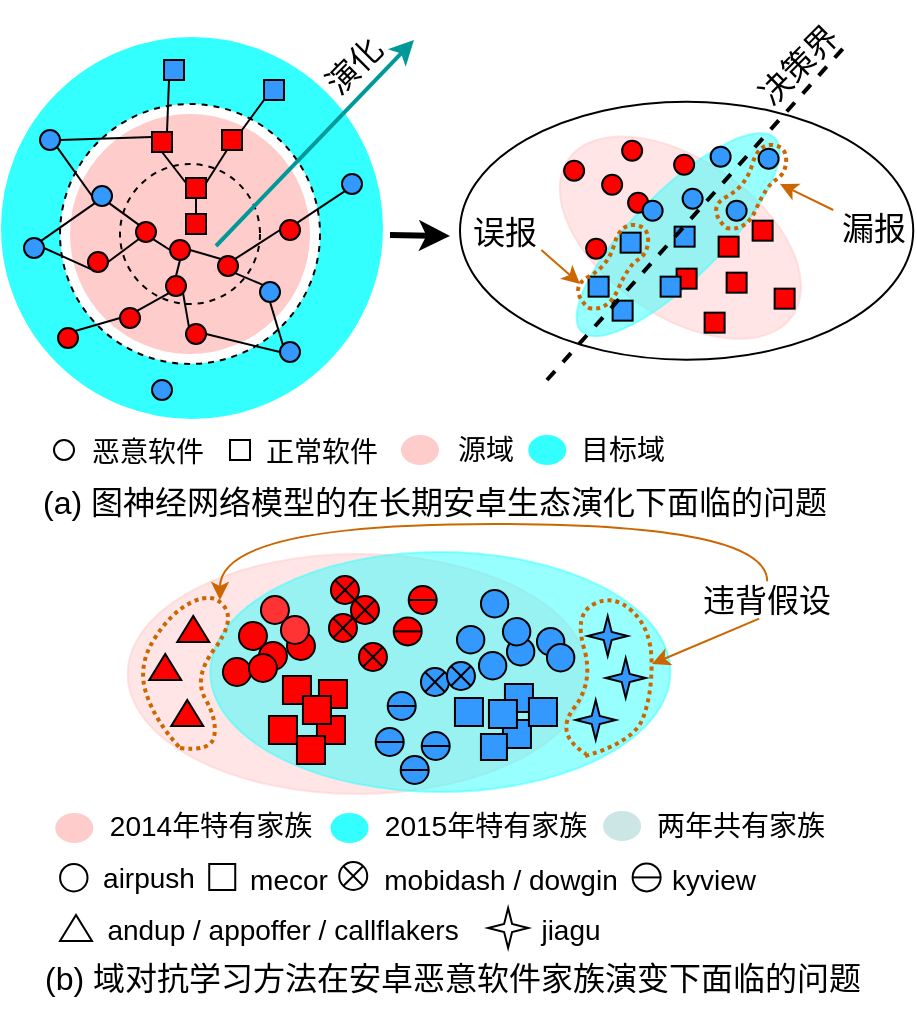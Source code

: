 <mxfile version="20.8.23" type="github">
  <diagram id="5weNNMtE1twXbDQk9ajK" name="第 1 页">
    <mxGraphModel dx="1221" dy="1900" grid="1" gridSize="10" guides="1" tooltips="1" connect="1" arrows="1" fold="1" page="1" pageScale="1" pageWidth="827" pageHeight="1169" math="0" shadow="0">
      <root>
        <mxCell id="0" />
        <mxCell id="1" parent="0" />
        <mxCell id="TlCpDfd3O944xQVaY3ek-114" value="" style="ellipse;whiteSpace=wrap;html=1;fillColor=#FFCCCC;strokeColor=#FFCCCC;opacity=50;rotation=0;" parent="1" vertex="1">
          <mxGeometry x="283.85" y="-735" width="230" height="120" as="geometry" />
        </mxCell>
        <mxCell id="TlCpDfd3O944xQVaY3ek-115" value="" style="ellipse;whiteSpace=wrap;html=1;rotation=0;fillColor=#33FFFF;strokeColor=#33FFFF;opacity=50;" parent="1" vertex="1">
          <mxGeometry x="325.16" y="-736" width="230" height="120" as="geometry" />
        </mxCell>
        <mxCell id="cNWj4SZuOT-a9tVszZHk-59" value="" style="ellipse;whiteSpace=wrap;html=1;fontColor=#000000;fillColor=none;" parent="1" vertex="1">
          <mxGeometry x="450" y="-961.17" width="226.62" height="129" as="geometry" />
        </mxCell>
        <mxCell id="TlCpDfd3O944xQVaY3ek-103" value="" style="ellipse;whiteSpace=wrap;html=1;strokeColor=#FFCCCC;fillColor=#FFCCCC;rotation=-145;gradientColor=none;textOpacity=50;opacity=50;" parent="1" vertex="1">
          <mxGeometry x="491.81" y="-932.17" width="136.75" height="78" as="geometry" />
        </mxCell>
        <mxCell id="TlCpDfd3O944xQVaY3ek-100" value="" style="ellipse;whiteSpace=wrap;html=1;strokeColor=#33FFFF;fillColor=#33FFFF;rotation=-45;gradientColor=none;textOpacity=50;opacity=50;" parent="1" vertex="1">
          <mxGeometry x="490.68" y="-916.56" width="136.75" height="43.79" as="geometry" />
        </mxCell>
        <mxCell id="TlCpDfd3O944xQVaY3ek-75" value="" style="ellipse;whiteSpace=wrap;html=1;aspect=fixed;strokeColor=#33FFFF;fillColor=#33FFFF;" parent="1" vertex="1">
          <mxGeometry x="221" y="-993" width="190" height="190" as="geometry" />
        </mxCell>
        <mxCell id="TlCpDfd3O944xQVaY3ek-32" value="" style="ellipse;whiteSpace=wrap;html=1;aspect=fixed;strokeColor=#000000;fillColor=#FFFFFF;dashed=1;" parent="1" vertex="1">
          <mxGeometry x="250" y="-960" width="130" height="130" as="geometry" />
        </mxCell>
        <mxCell id="TlCpDfd3O944xQVaY3ek-70" value="" style="ellipse;whiteSpace=wrap;html=1;aspect=fixed;strokeColor=none;fillColor=#FFCCCC;dashed=1;" parent="1" vertex="1">
          <mxGeometry x="255" y="-955" width="120" height="120" as="geometry" />
        </mxCell>
        <mxCell id="TlCpDfd3O944xQVaY3ek-13" value="" style="ellipse;whiteSpace=wrap;html=1;aspect=fixed;strokeColor=#000000;fillColor=none;dashed=1;" parent="1" vertex="1">
          <mxGeometry x="280" y="-930" width="70" height="70" as="geometry" />
        </mxCell>
        <mxCell id="TlCpDfd3O944xQVaY3ek-1" value="" style="ellipse;whiteSpace=wrap;html=1;aspect=fixed;strokeColor=#000000;fillColor=#FF0000;" parent="1" vertex="1">
          <mxGeometry x="305" y="-892" width="10" height="10" as="geometry" />
        </mxCell>
        <mxCell id="TlCpDfd3O944xQVaY3ek-5" value="" style="endArrow=classic;html=1;rounded=0;strokeWidth=3;" parent="1" edge="1">
          <mxGeometry width="50" height="50" relative="1" as="geometry">
            <mxPoint x="415" y="-894.5" as="sourcePoint" />
            <mxPoint x="445" y="-894" as="targetPoint" />
          </mxGeometry>
        </mxCell>
        <mxCell id="TlCpDfd3O944xQVaY3ek-8" style="rounded=0;orthogonalLoop=1;jettySize=auto;html=1;exitX=0;exitY=0;exitDx=0;exitDy=0;entryX=1;entryY=0.5;entryDx=0;entryDy=0;endArrow=none;endFill=0;" parent="1" source="TlCpDfd3O944xQVaY3ek-7" target="TlCpDfd3O944xQVaY3ek-1" edge="1">
          <mxGeometry relative="1" as="geometry" />
        </mxCell>
        <mxCell id="TlCpDfd3O944xQVaY3ek-7" value="" style="ellipse;whiteSpace=wrap;html=1;aspect=fixed;strokeColor=#000000;fillColor=#FF0000;" parent="1" vertex="1">
          <mxGeometry x="329" y="-884" width="10" height="10" as="geometry" />
        </mxCell>
        <mxCell id="TlCpDfd3O944xQVaY3ek-10" style="edgeStyle=none;rounded=0;orthogonalLoop=1;jettySize=auto;html=1;exitX=0.5;exitY=0;exitDx=0;exitDy=0;entryX=0.5;entryY=1;entryDx=0;entryDy=0;endArrow=none;endFill=0;" parent="1" source="TlCpDfd3O944xQVaY3ek-9" target="TlCpDfd3O944xQVaY3ek-1" edge="1">
          <mxGeometry relative="1" as="geometry" />
        </mxCell>
        <mxCell id="TlCpDfd3O944xQVaY3ek-9" value="" style="ellipse;whiteSpace=wrap;html=1;aspect=fixed;strokeColor=#000000;fillColor=#FF0000;" parent="1" vertex="1">
          <mxGeometry x="303" y="-874" width="10" height="10" as="geometry" />
        </mxCell>
        <mxCell id="TlCpDfd3O944xQVaY3ek-72" style="edgeStyle=none;rounded=0;orthogonalLoop=1;jettySize=auto;html=1;exitX=1;exitY=1;exitDx=0;exitDy=0;entryX=0;entryY=0.5;entryDx=0;entryDy=0;strokeColor=#000000;strokeWidth=1;endArrow=none;endFill=0;" parent="1" source="TlCpDfd3O944xQVaY3ek-11" target="TlCpDfd3O944xQVaY3ek-1" edge="1">
          <mxGeometry relative="1" as="geometry" />
        </mxCell>
        <mxCell id="TlCpDfd3O944xQVaY3ek-11" value="" style="ellipse;whiteSpace=wrap;html=1;aspect=fixed;strokeColor=#000000;fillColor=#FF0000;" parent="1" vertex="1">
          <mxGeometry x="288" y="-901" width="10" height="10" as="geometry" />
        </mxCell>
        <mxCell id="wZVImiVV_0Jff8SX6As6-61" style="edgeStyle=none;rounded=0;orthogonalLoop=1;jettySize=auto;html=1;exitX=1;exitY=0.5;exitDx=0;exitDy=0;entryX=0;entryY=1;entryDx=0;entryDy=0;strokeColor=#000000;strokeWidth=1;startArrow=none;startFill=0;endArrow=none;endFill=0;" edge="1" parent="1" source="TlCpDfd3O944xQVaY3ek-17" target="TlCpDfd3O944xQVaY3ek-11">
          <mxGeometry relative="1" as="geometry" />
        </mxCell>
        <mxCell id="TlCpDfd3O944xQVaY3ek-17" value="" style="ellipse;whiteSpace=wrap;html=1;aspect=fixed;strokeColor=#000000;fillColor=#FF0000;" parent="1" vertex="1">
          <mxGeometry x="264" y="-886" width="10" height="10" as="geometry" />
        </mxCell>
        <mxCell id="TlCpDfd3O944xQVaY3ek-27" style="edgeStyle=none;rounded=0;orthogonalLoop=1;jettySize=auto;html=1;exitX=0;exitY=0;exitDx=0;exitDy=0;entryX=1;entryY=1;entryDx=0;entryDy=0;endArrow=none;endFill=0;" parent="1" source="TlCpDfd3O944xQVaY3ek-21" target="TlCpDfd3O944xQVaY3ek-9" edge="1">
          <mxGeometry relative="1" as="geometry" />
        </mxCell>
        <mxCell id="TlCpDfd3O944xQVaY3ek-21" value="" style="ellipse;whiteSpace=wrap;html=1;aspect=fixed;strokeColor=#000000;fillColor=#FF0000;" parent="1" vertex="1">
          <mxGeometry x="313" y="-850" width="10" height="10" as="geometry" />
        </mxCell>
        <mxCell id="TlCpDfd3O944xQVaY3ek-25" style="edgeStyle=none;rounded=0;orthogonalLoop=1;jettySize=auto;html=1;exitX=1;exitY=0;exitDx=0;exitDy=0;entryX=0;entryY=1;entryDx=0;entryDy=0;endArrow=none;endFill=0;" parent="1" source="TlCpDfd3O944xQVaY3ek-22" target="TlCpDfd3O944xQVaY3ek-9" edge="1">
          <mxGeometry relative="1" as="geometry" />
        </mxCell>
        <mxCell id="TlCpDfd3O944xQVaY3ek-22" value="" style="ellipse;whiteSpace=wrap;html=1;aspect=fixed;strokeColor=#000000;fillColor=#FF0000;" parent="1" vertex="1">
          <mxGeometry x="280" y="-858" width="10" height="10" as="geometry" />
        </mxCell>
        <mxCell id="TlCpDfd3O944xQVaY3ek-28" style="edgeStyle=none;rounded=0;orthogonalLoop=1;jettySize=auto;html=1;exitX=0;exitY=0;exitDx=0;exitDy=0;entryX=1;entryY=1;entryDx=0;entryDy=0;endArrow=none;endFill=0;" parent="1" source="TlCpDfd3O944xQVaY3ek-23" target="TlCpDfd3O944xQVaY3ek-7" edge="1">
          <mxGeometry relative="1" as="geometry" />
        </mxCell>
        <mxCell id="TlCpDfd3O944xQVaY3ek-23" value="" style="ellipse;whiteSpace=wrap;html=1;aspect=fixed;strokeColor=#000000;fillColor=#3399FF;" parent="1" vertex="1">
          <mxGeometry x="350" y="-871" width="10" height="10" as="geometry" />
        </mxCell>
        <mxCell id="TlCpDfd3O944xQVaY3ek-29" style="edgeStyle=none;rounded=0;orthogonalLoop=1;jettySize=auto;html=1;exitX=0;exitY=0.5;exitDx=0;exitDy=0;entryX=1;entryY=0;entryDx=0;entryDy=0;endArrow=none;endFill=0;" parent="1" source="TlCpDfd3O944xQVaY3ek-24" target="TlCpDfd3O944xQVaY3ek-7" edge="1">
          <mxGeometry relative="1" as="geometry" />
        </mxCell>
        <mxCell id="TlCpDfd3O944xQVaY3ek-68" style="edgeStyle=none;rounded=0;orthogonalLoop=1;jettySize=auto;html=1;exitX=1;exitY=0;exitDx=0;exitDy=0;entryX=0;entryY=1;entryDx=0;entryDy=0;strokeColor=#000000;strokeWidth=1;endArrow=none;endFill=0;" parent="1" source="TlCpDfd3O944xQVaY3ek-24" target="TlCpDfd3O944xQVaY3ek-67" edge="1">
          <mxGeometry relative="1" as="geometry" />
        </mxCell>
        <mxCell id="TlCpDfd3O944xQVaY3ek-24" value="" style="ellipse;whiteSpace=wrap;html=1;aspect=fixed;strokeColor=#000000;fillColor=#FF0000;" parent="1" vertex="1">
          <mxGeometry x="360" y="-902" width="10" height="10" as="geometry" />
        </mxCell>
        <mxCell id="wZVImiVV_0Jff8SX6As6-64" style="edgeStyle=none;rounded=0;orthogonalLoop=1;jettySize=auto;html=1;exitX=1;exitY=1;exitDx=0;exitDy=0;entryX=0;entryY=0;entryDx=0;entryDy=0;strokeColor=#000000;strokeWidth=1;startArrow=none;startFill=0;endArrow=none;endFill=0;" edge="1" parent="1" source="TlCpDfd3O944xQVaY3ek-33" target="TlCpDfd3O944xQVaY3ek-11">
          <mxGeometry relative="1" as="geometry" />
        </mxCell>
        <mxCell id="TlCpDfd3O944xQVaY3ek-33" value="" style="ellipse;whiteSpace=wrap;html=1;aspect=fixed;strokeColor=#000000;fillColor=#3399FF;" parent="1" vertex="1">
          <mxGeometry x="266" y="-919" width="10" height="10" as="geometry" />
        </mxCell>
        <mxCell id="TlCpDfd3O944xQVaY3ek-60" style="edgeStyle=none;rounded=0;orthogonalLoop=1;jettySize=auto;html=1;exitX=1;exitY=0.5;exitDx=0;exitDy=0;entryX=0;entryY=0.25;entryDx=0;entryDy=0;strokeColor=#000000;strokeWidth=1;endArrow=none;endFill=0;" parent="1" source="TlCpDfd3O944xQVaY3ek-34" target="TlCpDfd3O944xQVaY3ek-45" edge="1">
          <mxGeometry relative="1" as="geometry" />
        </mxCell>
        <mxCell id="TlCpDfd3O944xQVaY3ek-61" style="edgeStyle=none;rounded=0;orthogonalLoop=1;jettySize=auto;html=1;exitX=1;exitY=1;exitDx=0;exitDy=0;entryX=0;entryY=0.5;entryDx=0;entryDy=0;strokeColor=#000000;strokeWidth=1;endArrow=none;endFill=0;" parent="1" source="TlCpDfd3O944xQVaY3ek-34" target="TlCpDfd3O944xQVaY3ek-33" edge="1">
          <mxGeometry relative="1" as="geometry" />
        </mxCell>
        <mxCell id="TlCpDfd3O944xQVaY3ek-34" value="" style="ellipse;whiteSpace=wrap;html=1;aspect=fixed;strokeColor=#000000;fillColor=#3399FF;" parent="1" vertex="1">
          <mxGeometry x="240" y="-947" width="10" height="10" as="geometry" />
        </mxCell>
        <mxCell id="TlCpDfd3O944xQVaY3ek-38" value="" style="whiteSpace=wrap;html=1;aspect=fixed;strokeColor=#000000;fillColor=#FF0000;" parent="1" vertex="1">
          <mxGeometry x="313" y="-923" width="10" height="10" as="geometry" />
        </mxCell>
        <mxCell id="TlCpDfd3O944xQVaY3ek-49" style="edgeStyle=none;rounded=0;orthogonalLoop=1;jettySize=auto;html=1;exitX=0.25;exitY=1;exitDx=0;exitDy=0;entryX=1;entryY=0.25;entryDx=0;entryDy=0;strokeColor=#000000;strokeWidth=1;endArrow=none;endFill=0;" parent="1" source="TlCpDfd3O944xQVaY3ek-44" target="TlCpDfd3O944xQVaY3ek-38" edge="1">
          <mxGeometry relative="1" as="geometry" />
        </mxCell>
        <mxCell id="TlCpDfd3O944xQVaY3ek-44" value="" style="whiteSpace=wrap;html=1;aspect=fixed;strokeColor=#000000;fillColor=#FF0000;" parent="1" vertex="1">
          <mxGeometry x="331" y="-947" width="10" height="10" as="geometry" />
        </mxCell>
        <mxCell id="TlCpDfd3O944xQVaY3ek-48" style="edgeStyle=none;rounded=0;orthogonalLoop=1;jettySize=auto;html=1;exitX=0.5;exitY=1;exitDx=0;exitDy=0;entryX=0;entryY=0.25;entryDx=0;entryDy=0;strokeColor=#000000;strokeWidth=1;endArrow=none;endFill=0;" parent="1" source="TlCpDfd3O944xQVaY3ek-45" target="TlCpDfd3O944xQVaY3ek-38" edge="1">
          <mxGeometry relative="1" as="geometry" />
        </mxCell>
        <mxCell id="TlCpDfd3O944xQVaY3ek-45" value="" style="whiteSpace=wrap;html=1;aspect=fixed;strokeColor=#000000;fillColor=#FF0000;" parent="1" vertex="1">
          <mxGeometry x="296" y="-946" width="10" height="10" as="geometry" />
        </mxCell>
        <mxCell id="TlCpDfd3O944xQVaY3ek-52" style="edgeStyle=none;rounded=0;orthogonalLoop=1;jettySize=auto;html=1;exitX=0.25;exitY=1;exitDx=0;exitDy=0;entryX=0.75;entryY=0;entryDx=0;entryDy=0;strokeColor=#000000;strokeWidth=1;endArrow=none;endFill=0;" parent="1" source="TlCpDfd3O944xQVaY3ek-50" target="TlCpDfd3O944xQVaY3ek-45" edge="1">
          <mxGeometry relative="1" as="geometry" />
        </mxCell>
        <mxCell id="TlCpDfd3O944xQVaY3ek-50" value="" style="whiteSpace=wrap;html=1;aspect=fixed;strokeColor=#000000;fillColor=#3399FF;" parent="1" vertex="1">
          <mxGeometry x="302" y="-982" width="10" height="10" as="geometry" />
        </mxCell>
        <mxCell id="TlCpDfd3O944xQVaY3ek-53" style="edgeStyle=none;rounded=0;orthogonalLoop=1;jettySize=auto;html=1;exitX=0;exitY=1;exitDx=0;exitDy=0;entryX=1;entryY=0;entryDx=0;entryDy=0;strokeColor=#000000;strokeWidth=1;endArrow=none;endFill=0;" parent="1" source="TlCpDfd3O944xQVaY3ek-51" target="TlCpDfd3O944xQVaY3ek-44" edge="1">
          <mxGeometry relative="1" as="geometry" />
        </mxCell>
        <mxCell id="TlCpDfd3O944xQVaY3ek-51" value="" style="whiteSpace=wrap;html=1;aspect=fixed;strokeColor=#000000;fillColor=#3399FF;" parent="1" vertex="1">
          <mxGeometry x="352" y="-972" width="10" height="10" as="geometry" />
        </mxCell>
        <mxCell id="TlCpDfd3O944xQVaY3ek-56" style="edgeStyle=none;rounded=0;orthogonalLoop=1;jettySize=auto;html=1;exitX=1;exitY=0.5;exitDx=0;exitDy=0;entryX=0;entryY=1;entryDx=0;entryDy=0;strokeColor=#000000;strokeWidth=1;endArrow=none;endFill=0;" parent="1" source="TlCpDfd3O944xQVaY3ek-54" target="TlCpDfd3O944xQVaY3ek-17" edge="1">
          <mxGeometry relative="1" as="geometry" />
        </mxCell>
        <mxCell id="TlCpDfd3O944xQVaY3ek-57" style="edgeStyle=none;rounded=0;orthogonalLoop=1;jettySize=auto;html=1;exitX=1;exitY=0;exitDx=0;exitDy=0;entryX=0;entryY=1;entryDx=0;entryDy=0;strokeColor=#000000;strokeWidth=1;endArrow=none;endFill=0;" parent="1" source="TlCpDfd3O944xQVaY3ek-54" target="TlCpDfd3O944xQVaY3ek-33" edge="1">
          <mxGeometry relative="1" as="geometry" />
        </mxCell>
        <mxCell id="TlCpDfd3O944xQVaY3ek-54" value="" style="ellipse;whiteSpace=wrap;html=1;aspect=fixed;strokeColor=#000000;fillColor=#3399FF;" parent="1" vertex="1">
          <mxGeometry x="232" y="-893" width="10" height="10" as="geometry" />
        </mxCell>
        <mxCell id="TlCpDfd3O944xQVaY3ek-64" style="edgeStyle=none;rounded=0;orthogonalLoop=1;jettySize=auto;html=1;exitX=0;exitY=0;exitDx=0;exitDy=0;entryX=0.5;entryY=1;entryDx=0;entryDy=0;strokeColor=#000000;strokeWidth=1;endArrow=none;endFill=0;" parent="1" source="TlCpDfd3O944xQVaY3ek-55" target="TlCpDfd3O944xQVaY3ek-23" edge="1">
          <mxGeometry relative="1" as="geometry" />
        </mxCell>
        <mxCell id="TlCpDfd3O944xQVaY3ek-65" style="edgeStyle=none;rounded=0;orthogonalLoop=1;jettySize=auto;html=1;exitX=0;exitY=0.5;exitDx=0;exitDy=0;entryX=1;entryY=0.5;entryDx=0;entryDy=0;strokeColor=#000000;strokeWidth=1;endArrow=none;endFill=0;" parent="1" source="TlCpDfd3O944xQVaY3ek-55" target="TlCpDfd3O944xQVaY3ek-21" edge="1">
          <mxGeometry relative="1" as="geometry" />
        </mxCell>
        <mxCell id="TlCpDfd3O944xQVaY3ek-55" value="" style="ellipse;whiteSpace=wrap;html=1;aspect=fixed;strokeColor=#000000;fillColor=#3399FF;" parent="1" vertex="1">
          <mxGeometry x="360" y="-841" width="10" height="10" as="geometry" />
        </mxCell>
        <mxCell id="TlCpDfd3O944xQVaY3ek-67" value="" style="ellipse;whiteSpace=wrap;html=1;aspect=fixed;strokeColor=#000000;fillColor=#3399FF;" parent="1" vertex="1">
          <mxGeometry x="391" y="-925" width="10" height="10" as="geometry" />
        </mxCell>
        <mxCell id="TlCpDfd3O944xQVaY3ek-104" value="" style="ellipse;whiteSpace=wrap;html=1;aspect=fixed;strokeColor=#000000;fillColor=#3399FF;" parent="1" vertex="1">
          <mxGeometry x="296" y="-822" width="10" height="10" as="geometry" />
        </mxCell>
        <mxCell id="wZVImiVV_0Jff8SX6As6-59" style="edgeStyle=none;rounded=0;orthogonalLoop=1;jettySize=auto;html=1;exitX=1;exitY=0;exitDx=0;exitDy=0;entryX=0;entryY=0.5;entryDx=0;entryDy=0;strokeColor=#000000;strokeWidth=1;startArrow=none;startFill=0;endArrow=none;endFill=0;" edge="1" parent="1" source="TlCpDfd3O944xQVaY3ek-105" target="TlCpDfd3O944xQVaY3ek-22">
          <mxGeometry relative="1" as="geometry" />
        </mxCell>
        <mxCell id="TlCpDfd3O944xQVaY3ek-105" value="" style="ellipse;whiteSpace=wrap;html=1;aspect=fixed;strokeColor=#000000;fillColor=#FF0000;" parent="1" vertex="1">
          <mxGeometry x="249" y="-848" width="10" height="10" as="geometry" />
        </mxCell>
        <mxCell id="TlCpDfd3O944xQVaY3ek-30" value="" style="endArrow=classic;html=1;rounded=0;strokeWidth=2;strokeColor=#009999;" parent="1" edge="1">
          <mxGeometry width="50" height="50" relative="1" as="geometry">
            <mxPoint x="328" y="-889" as="sourcePoint" />
            <mxPoint x="427" y="-992" as="targetPoint" />
          </mxGeometry>
        </mxCell>
        <mxCell id="TlCpDfd3O944xQVaY3ek-111" value="演化" style="text;html=1;strokeColor=none;fillColor=none;align=center;verticalAlign=middle;whiteSpace=wrap;rounded=0;fontSize=16;rotation=-45;" parent="1" vertex="1">
          <mxGeometry x="366.5" y="-994" width="60" height="30" as="geometry" />
        </mxCell>
        <mxCell id="TlCpDfd3O944xQVaY3ek-113" value="决策界" style="text;html=1;strokeColor=none;fillColor=none;align=center;verticalAlign=middle;whiteSpace=wrap;rounded=0;fontSize=16;rotation=-45;" parent="1" vertex="1">
          <mxGeometry x="589.31" y="-995" width="60" height="30" as="geometry" />
        </mxCell>
        <mxCell id="TlCpDfd3O944xQVaY3ek-232" value="" style="ellipse;whiteSpace=wrap;html=1;aspect=fixed;strokeColor=#000000;fontSize=16;fillColor=#FFFFFF;gradientColor=none;rotation=-90;container=0;" parent="1" vertex="1">
          <mxGeometry x="250.05" y="-580" width="13.696" height="13.696" as="geometry" />
        </mxCell>
        <mxCell id="TlCpDfd3O944xQVaY3ek-300" value="" style="ellipse;whiteSpace=wrap;html=1;aspect=fixed;strokeColor=#000000;fillColor=#FFFFFF;" parent="1" vertex="1">
          <mxGeometry x="247" y="-792" width="10" height="10" as="geometry" />
        </mxCell>
        <mxCell id="TlCpDfd3O944xQVaY3ek-301" value="&lt;span style=&quot;font-size: 14px;&quot;&gt;恶意软件&lt;/span&gt;" style="text;html=1;strokeColor=none;fillColor=none;align=center;verticalAlign=middle;whiteSpace=wrap;rounded=0;fontSize=16;" parent="1" vertex="1">
          <mxGeometry x="261" y="-802" width="66" height="30" as="geometry" />
        </mxCell>
        <mxCell id="TlCpDfd3O944xQVaY3ek-304" value="" style="whiteSpace=wrap;html=1;aspect=fixed;strokeColor=#000000;fillColor=#FFFFFF;" parent="1" vertex="1">
          <mxGeometry x="335" y="-792" width="10" height="10" as="geometry" />
        </mxCell>
        <mxCell id="TlCpDfd3O944xQVaY3ek-305" value="&lt;span style=&quot;font-size: 14px;&quot;&gt;正常软件&lt;/span&gt;" style="text;html=1;strokeColor=none;fillColor=none;align=center;verticalAlign=middle;whiteSpace=wrap;rounded=0;fontSize=16;" parent="1" vertex="1">
          <mxGeometry x="348" y="-802" width="66" height="30" as="geometry" />
        </mxCell>
        <mxCell id="TlCpDfd3O944xQVaY3ek-306" value="" style="ellipse;whiteSpace=wrap;html=1;strokeColor=#FFFFFF;fontSize=14;fillColor=#FFCCCC;gradientColor=none;" parent="1" vertex="1">
          <mxGeometry x="420" y="-795" width="20" height="16" as="geometry" />
        </mxCell>
        <mxCell id="TlCpDfd3O944xQVaY3ek-307" value="" style="ellipse;whiteSpace=wrap;html=1;strokeColor=#FFFFFF;fontSize=14;fillColor=#33FFFF;gradientColor=none;" parent="1" vertex="1">
          <mxGeometry x="483.62" y="-795" width="20" height="16" as="geometry" />
        </mxCell>
        <mxCell id="TlCpDfd3O944xQVaY3ek-308" value="源域" style="text;html=1;strokeColor=none;fillColor=none;align=center;verticalAlign=middle;whiteSpace=wrap;rounded=0;fontSize=14;" parent="1" vertex="1">
          <mxGeometry x="433" y="-802" width="60" height="30" as="geometry" />
        </mxCell>
        <mxCell id="TlCpDfd3O944xQVaY3ek-309" value="目标域" style="text;html=1;strokeColor=none;fillColor=none;align=center;verticalAlign=middle;whiteSpace=wrap;rounded=0;fontSize=14;" parent="1" vertex="1">
          <mxGeometry x="499.62" y="-802" width="63" height="30" as="geometry" />
        </mxCell>
        <mxCell id="TlCpDfd3O944xQVaY3ek-310" value="&lt;font style=&quot;font-size: 16px;&quot;&gt;(a) 图神经网络模型的在长期安卓生态演化下面临的问题&lt;/font&gt;" style="text;html=1;strokeColor=none;fillColor=none;align=center;verticalAlign=middle;whiteSpace=wrap;rounded=0;fontSize=14;" parent="1" vertex="1">
          <mxGeometry x="225" y="-776" width="425" height="30" as="geometry" />
        </mxCell>
        <mxCell id="TlCpDfd3O944xQVaY3ek-311" value="&lt;font style=&quot;font-size: 16px;&quot;&gt;(b) 域对抗学习方法在安卓恶意软件家族演变下面临的问题&lt;/font&gt;" style="text;html=1;strokeColor=none;fillColor=none;align=center;verticalAlign=middle;whiteSpace=wrap;rounded=0;fontSize=14;" parent="1" vertex="1">
          <mxGeometry x="240" y="-538" width="413.35" height="30" as="geometry" />
        </mxCell>
        <mxCell id="TlCpDfd3O944xQVaY3ek-313" value="&lt;span style=&quot;font-size: 14px;&quot;&gt;airpush&lt;/span&gt;" style="text;html=1;strokeColor=none;fillColor=none;align=center;verticalAlign=middle;whiteSpace=wrap;rounded=0;fontSize=16;" parent="1" vertex="1">
          <mxGeometry x="268.13" y="-582" width="52.87" height="16.27" as="geometry" />
        </mxCell>
        <mxCell id="TlCpDfd3O944xQVaY3ek-316" value="" style="ellipse;whiteSpace=wrap;html=1;strokeColor=#FFFFFF;fontSize=14;fillColor=#FFCCCC;gradientColor=none;" parent="1" vertex="1">
          <mxGeometry x="247.13" y="-606" width="20" height="16" as="geometry" />
        </mxCell>
        <mxCell id="TlCpDfd3O944xQVaY3ek-317" value="" style="ellipse;whiteSpace=wrap;html=1;strokeColor=#FFFFFF;fontSize=14;fillColor=#33FFFF;gradientColor=none;" parent="1" vertex="1">
          <mxGeometry x="384.75" y="-606" width="20" height="16" as="geometry" />
        </mxCell>
        <mxCell id="TlCpDfd3O944xQVaY3ek-319" value="2015年特有家族" style="text;html=1;strokeColor=none;fillColor=none;align=center;verticalAlign=middle;whiteSpace=wrap;rounded=0;fontSize=14;" parent="1" vertex="1">
          <mxGeometry x="409.62" y="-606" width="106.38" height="14" as="geometry" />
        </mxCell>
        <mxCell id="TlCpDfd3O944xQVaY3ek-339" value="" style="verticalLabelPosition=bottom;verticalAlign=top;html=1;shape=mxgraph.basic.4_point_star_2;dx=0.8;strokeColor=#000000;fontSize=16;fillColor=#FFFFFF;gradientColor=none;rotation=-90;" parent="1" vertex="1">
          <mxGeometry x="464.06" y="-558" width="20" height="20" as="geometry" />
        </mxCell>
        <mxCell id="TlCpDfd3O944xQVaY3ek-340" value="&lt;font style=&quot;font-size: 14px;&quot;&gt;andup / appoffer / callflakers&lt;/font&gt;" style="text;html=1;align=center;verticalAlign=middle;resizable=0;points=[];autosize=1;strokeColor=none;fillColor=none;fontSize=16;" parent="1" vertex="1">
          <mxGeometry x="261" y="-563" width="200" height="30" as="geometry" />
        </mxCell>
        <mxCell id="TlCpDfd3O944xQVaY3ek-344" value="" style="verticalLabelPosition=bottom;verticalAlign=top;html=1;shape=mxgraph.basic.acute_triangle;dx=0.5;rotation=0;fillColor=#FFFFFF;" parent="1" vertex="1">
          <mxGeometry x="250" y="-554.5" width="16" height="13" as="geometry" />
        </mxCell>
        <mxCell id="TlCpDfd3O944xQVaY3ek-345" value="&lt;font style=&quot;font-size: 14px;&quot;&gt;jiagu&lt;/font&gt;" style="text;html=1;align=center;verticalAlign=middle;resizable=0;points=[];autosize=1;strokeColor=none;fillColor=none;fontSize=16;" parent="1" vertex="1">
          <mxGeometry x="480.17" y="-563" width="50" height="30" as="geometry" />
        </mxCell>
        <mxCell id="wZVImiVV_0Jff8SX6As6-11" style="edgeStyle=none;rounded=0;orthogonalLoop=1;jettySize=auto;html=1;exitX=1;exitY=1;exitDx=0;exitDy=0;strokeColor=#CC6600;strokeWidth=1;endArrow=classic;endFill=1;" edge="1" parent="1" source="wZVImiVV_0Jff8SX6As6-3">
          <mxGeometry relative="1" as="geometry">
            <mxPoint x="510" y="-870" as="targetPoint" />
          </mxGeometry>
        </mxCell>
        <mxCell id="wZVImiVV_0Jff8SX6As6-3" value="误报" style="text;html=1;strokeColor=none;fillColor=none;align=center;verticalAlign=middle;whiteSpace=wrap;rounded=0;fontSize=16;rotation=0;" vertex="1" parent="1">
          <mxGeometry x="453.68" y="-905.67" width="37" height="18.67" as="geometry" />
        </mxCell>
        <mxCell id="wZVImiVV_0Jff8SX6As6-16" style="edgeStyle=none;rounded=0;orthogonalLoop=1;jettySize=auto;html=1;exitX=0;exitY=0;exitDx=0;exitDy=0;strokeColor=#CC6600;strokeWidth=1;endArrow=classic;endFill=1;" edge="1" parent="1" source="wZVImiVV_0Jff8SX6As6-4">
          <mxGeometry relative="1" as="geometry">
            <mxPoint x="610" y="-920" as="targetPoint" />
          </mxGeometry>
        </mxCell>
        <mxCell id="wZVImiVV_0Jff8SX6As6-4" value="漏报" style="text;html=1;strokeColor=none;fillColor=none;align=center;verticalAlign=middle;whiteSpace=wrap;rounded=0;fontSize=16;rotation=0;" vertex="1" parent="1">
          <mxGeometry x="636.62" y="-907" width="40" height="18" as="geometry" />
        </mxCell>
        <mxCell id="TlCpDfd3O944xQVaY3ek-76" value="" style="ellipse;whiteSpace=wrap;html=1;aspect=fixed;strokeColor=#000000;fillColor=#FF0000;" parent="1" vertex="1">
          <mxGeometry x="513.06" y="-892.67" width="10" height="10" as="geometry" />
        </mxCell>
        <mxCell id="TlCpDfd3O944xQVaY3ek-77" value="" style="whiteSpace=wrap;html=1;aspect=fixed;strokeColor=#000000;fillColor=#FF0000;" parent="1" vertex="1">
          <mxGeometry x="583.31" y="-875.67" width="10" height="10" as="geometry" />
        </mxCell>
        <mxCell id="TlCpDfd3O944xQVaY3ek-78" value="" style="ellipse;whiteSpace=wrap;html=1;aspect=fixed;strokeColor=#000000;fillColor=#3399FF;" parent="1" vertex="1">
          <mxGeometry x="575.31" y="-938.67" width="10" height="10" as="geometry" />
        </mxCell>
        <mxCell id="TlCpDfd3O944xQVaY3ek-79" value="" style="whiteSpace=wrap;html=1;aspect=fixed;strokeColor=#000000;fillColor=#3399FF;" parent="1" vertex="1">
          <mxGeometry x="526.31" y="-861.67" width="10" height="10" as="geometry" />
        </mxCell>
        <mxCell id="TlCpDfd3O944xQVaY3ek-81" value="" style="ellipse;whiteSpace=wrap;html=1;aspect=fixed;strokeColor=#000000;fillColor=#FF0000;" parent="1" vertex="1">
          <mxGeometry x="531.06" y="-941.67" width="10" height="10" as="geometry" />
        </mxCell>
        <mxCell id="TlCpDfd3O944xQVaY3ek-82" value="" style="ellipse;whiteSpace=wrap;html=1;aspect=fixed;strokeColor=#000000;fillColor=#FF0000;" parent="1" vertex="1">
          <mxGeometry x="502.06" y="-931.67" width="10" height="10" as="geometry" />
        </mxCell>
        <mxCell id="TlCpDfd3O944xQVaY3ek-83" value="" style="ellipse;whiteSpace=wrap;html=1;aspect=fixed;strokeColor=#000000;fillColor=#FF0000;" parent="1" vertex="1">
          <mxGeometry x="534.06" y="-915.67" width="10" height="10" as="geometry" />
        </mxCell>
        <mxCell id="TlCpDfd3O944xQVaY3ek-84" value="" style="ellipse;whiteSpace=wrap;html=1;aspect=fixed;strokeColor=#000000;fillColor=#FF0000;" parent="1" vertex="1">
          <mxGeometry x="521.06" y="-924.67" width="10" height="10" as="geometry" />
        </mxCell>
        <mxCell id="TlCpDfd3O944xQVaY3ek-85" value="" style="whiteSpace=wrap;html=1;aspect=fixed;strokeColor=#000000;fillColor=#FF0000;" parent="1" vertex="1">
          <mxGeometry x="607.31" y="-867.67" width="10" height="10" as="geometry" />
        </mxCell>
        <mxCell id="TlCpDfd3O944xQVaY3ek-86" value="" style="whiteSpace=wrap;html=1;aspect=fixed;strokeColor=#000000;fillColor=#FF0000;" parent="1" vertex="1">
          <mxGeometry x="579.31" y="-893.67" width="10" height="10" as="geometry" />
        </mxCell>
        <mxCell id="TlCpDfd3O944xQVaY3ek-87" value="" style="whiteSpace=wrap;html=1;aspect=fixed;strokeColor=#000000;fillColor=#FF0000;direction=south;" parent="1" vertex="1">
          <mxGeometry x="572.31" y="-855.67" width="10" height="10" as="geometry" />
        </mxCell>
        <mxCell id="TlCpDfd3O944xQVaY3ek-89" value="" style="whiteSpace=wrap;html=1;aspect=fixed;strokeColor=#000000;fillColor=#FF0000;" parent="1" vertex="1">
          <mxGeometry x="558.31" y="-877.67" width="10" height="10" as="geometry" />
        </mxCell>
        <mxCell id="TlCpDfd3O944xQVaY3ek-90" value="" style="whiteSpace=wrap;html=1;aspect=fixed;strokeColor=#000000;fillColor=#3399FF;" parent="1" vertex="1">
          <mxGeometry x="550.31" y="-873.67" width="10" height="10" as="geometry" />
        </mxCell>
        <mxCell id="TlCpDfd3O944xQVaY3ek-91" value="" style="whiteSpace=wrap;html=1;aspect=fixed;strokeColor=#000000;fillColor=#3399FF;" parent="1" vertex="1">
          <mxGeometry x="530.31" y="-895.67" width="10" height="10" as="geometry" />
        </mxCell>
        <mxCell id="TlCpDfd3O944xQVaY3ek-92" value="" style="whiteSpace=wrap;html=1;aspect=fixed;strokeColor=#000000;fillColor=#3399FF;" parent="1" vertex="1">
          <mxGeometry x="557.31" y="-898.67" width="10" height="10" as="geometry" />
        </mxCell>
        <mxCell id="TlCpDfd3O944xQVaY3ek-95" value="" style="ellipse;whiteSpace=wrap;html=1;aspect=fixed;strokeColor=#000000;fillColor=#3399FF;" parent="1" vertex="1">
          <mxGeometry x="599.31" y="-937.67" width="10" height="10" as="geometry" />
        </mxCell>
        <mxCell id="TlCpDfd3O944xQVaY3ek-96" value="" style="ellipse;whiteSpace=wrap;html=1;aspect=fixed;strokeColor=#000000;fillColor=#3399FF;" parent="1" vertex="1">
          <mxGeometry x="541.31" y="-911.67" width="10" height="10" as="geometry" />
        </mxCell>
        <mxCell id="TlCpDfd3O944xQVaY3ek-97" value="" style="ellipse;whiteSpace=wrap;html=1;aspect=fixed;strokeColor=#000000;fillColor=#3399FF;" parent="1" vertex="1">
          <mxGeometry x="561.31" y="-917.67" width="10" height="10" as="geometry" />
        </mxCell>
        <mxCell id="TlCpDfd3O944xQVaY3ek-98" value="" style="ellipse;whiteSpace=wrap;html=1;aspect=fixed;strokeColor=#000000;fillColor=#3399FF;" parent="1" vertex="1">
          <mxGeometry x="583.31" y="-911.67" width="10" height="10" as="geometry" />
        </mxCell>
        <mxCell id="TlCpDfd3O944xQVaY3ek-99" value="" style="whiteSpace=wrap;html=1;aspect=fixed;strokeColor=#000000;fillColor=#3399FF;" parent="1" vertex="1">
          <mxGeometry x="514.31" y="-873.67" width="10" height="10" as="geometry" />
        </mxCell>
        <mxCell id="TlCpDfd3O944xQVaY3ek-108" value="" style="ellipse;whiteSpace=wrap;html=1;aspect=fixed;strokeColor=#000000;fillColor=#FF0000;" parent="1" vertex="1">
          <mxGeometry x="557.06" y="-934.67" width="10" height="10" as="geometry" />
        </mxCell>
        <mxCell id="TlCpDfd3O944xQVaY3ek-109" value="" style="whiteSpace=wrap;html=1;aspect=fixed;strokeColor=#000000;fillColor=#FF0000;" parent="1" vertex="1">
          <mxGeometry x="596.31" y="-901.67" width="10" height="10" as="geometry" />
        </mxCell>
        <mxCell id="cNWj4SZuOT-a9tVszZHk-60" value="" style="endArrow=none;dashed=1;html=1;rounded=0;fontColor=#000000;startArrow=none;strokeWidth=2;" parent="1" edge="1">
          <mxGeometry width="50" height="50" relative="1" as="geometry">
            <mxPoint x="493.49" y="-822" as="sourcePoint" />
            <mxPoint x="643.49" y="-990" as="targetPoint" />
          </mxGeometry>
        </mxCell>
        <mxCell id="wZVImiVV_0Jff8SX6As6-9" value="" style="curved=1;endArrow=none;html=1;rounded=0;endFill=0;strokeWidth=2;strokeColor=#CC6600;dashed=1;dashPattern=1 1;" edge="1" parent="1">
          <mxGeometry width="50" height="50" relative="1" as="geometry">
            <mxPoint x="583.06" y="-898" as="sourcePoint" />
            <mxPoint x="583.06" y="-898" as="targetPoint" />
            <Array as="points">
              <mxPoint x="593.06" y="-896" />
              <mxPoint x="603.06" y="-919" />
              <mxPoint x="613.06" y="-925.33" />
              <mxPoint x="613.06" y="-939" />
              <mxPoint x="599" y="-940" />
              <mxPoint x="593.06" y="-919" />
              <mxPoint x="573.06" y="-908" />
            </Array>
          </mxGeometry>
        </mxCell>
        <mxCell id="wZVImiVV_0Jff8SX6As6-10" value="" style="curved=1;endArrow=none;html=1;rounded=0;endFill=0;strokeWidth=2;strokeColor=#CC6600;dashed=1;dashPattern=1 1;" edge="1" parent="1">
          <mxGeometry width="50" height="50" relative="1" as="geometry">
            <mxPoint x="514.06" y="-858" as="sourcePoint" />
            <mxPoint x="514.06" y="-858" as="targetPoint" />
            <Array as="points">
              <mxPoint x="524.06" y="-856" />
              <mxPoint x="534.06" y="-879" />
              <mxPoint x="544.06" y="-885.33" />
              <mxPoint x="544.06" y="-899" />
              <mxPoint x="530" y="-900" />
              <mxPoint x="524.06" y="-879" />
              <mxPoint x="504.06" y="-868" />
            </Array>
          </mxGeometry>
        </mxCell>
        <mxCell id="TlCpDfd3O944xQVaY3ek-183" value="" style="verticalLabelPosition=bottom;verticalAlign=top;html=1;shape=mxgraph.basic.acute_triangle;dx=0.5;rotation=0;fillColor=#FF0000;" parent="1" vertex="1">
          <mxGeometry x="294.62" y="-685" width="16" height="13" as="geometry" />
        </mxCell>
        <mxCell id="TlCpDfd3O944xQVaY3ek-187" value="" style="verticalLabelPosition=bottom;verticalAlign=top;html=1;shape=mxgraph.basic.acute_triangle;dx=0.5;rotation=0;fillColor=#FF0000;" parent="1" vertex="1">
          <mxGeometry x="305.62" y="-662" width="16" height="13" as="geometry" />
        </mxCell>
        <mxCell id="TlCpDfd3O944xQVaY3ek-188" value="" style="whiteSpace=wrap;html=1;aspect=fixed;strokeColor=#000000;fontSize=16;fillColor=#FF0000;gradientColor=none;rotation=0;" parent="1" vertex="1">
          <mxGeometry x="361.47" y="-674" width="14" height="14" as="geometry" />
        </mxCell>
        <mxCell id="TlCpDfd3O944xQVaY3ek-189" value="" style="whiteSpace=wrap;html=1;aspect=fixed;strokeColor=#000000;fontSize=16;fillColor=#FF0000;gradientColor=none;rotation=0;" parent="1" vertex="1">
          <mxGeometry x="378.47" y="-654" width="14" height="14" as="geometry" />
        </mxCell>
        <mxCell id="TlCpDfd3O944xQVaY3ek-190" value="" style="whiteSpace=wrap;html=1;aspect=fixed;strokeColor=#000000;fontSize=16;fillColor=#FF0000;gradientColor=none;rotation=0;" parent="1" vertex="1">
          <mxGeometry x="354.47" y="-654" width="14" height="14" as="geometry" />
        </mxCell>
        <mxCell id="TlCpDfd3O944xQVaY3ek-205" value="" style="whiteSpace=wrap;html=1;aspect=fixed;strokeColor=#000000;fontSize=16;fillColor=#FF0000;gradientColor=none;rotation=0;" parent="1" vertex="1">
          <mxGeometry x="379.47" y="-672" width="14" height="14" as="geometry" />
        </mxCell>
        <mxCell id="TlCpDfd3O944xQVaY3ek-207" value="" style="whiteSpace=wrap;html=1;aspect=fixed;strokeColor=#000000;fontSize=16;fillColor=#FF0000;gradientColor=none;rotation=0;" parent="1" vertex="1">
          <mxGeometry x="371.47" y="-664" width="14" height="14" as="geometry" />
        </mxCell>
        <mxCell id="TlCpDfd3O944xQVaY3ek-247" value="" style="whiteSpace=wrap;html=1;aspect=fixed;strokeColor=#000000;fontSize=16;fillColor=#3399FF;gradientColor=none;rotation=0;" parent="1" vertex="1">
          <mxGeometry x="471.47" y="-652" width="14" height="14" as="geometry" />
        </mxCell>
        <mxCell id="TlCpDfd3O944xQVaY3ek-250" value="" style="whiteSpace=wrap;html=1;aspect=fixed;strokeColor=#000000;fontSize=16;fillColor=#3399FF;gradientColor=none;rotation=0;" parent="1" vertex="1">
          <mxGeometry x="472.47" y="-670" width="14" height="14" as="geometry" />
        </mxCell>
        <mxCell id="TlCpDfd3O944xQVaY3ek-251" value="" style="whiteSpace=wrap;html=1;aspect=fixed;strokeColor=#000000;fontSize=16;fillColor=#3399FF;gradientColor=none;rotation=0;" parent="1" vertex="1">
          <mxGeometry x="460.47" y="-645" width="13" height="13" as="geometry" />
        </mxCell>
        <mxCell id="TlCpDfd3O944xQVaY3ek-252" value="" style="whiteSpace=wrap;html=1;aspect=fixed;strokeColor=#000000;fontSize=16;fillColor=#3399FF;gradientColor=none;rotation=0;" parent="1" vertex="1">
          <mxGeometry x="464.47" y="-662" width="14" height="14" as="geometry" />
        </mxCell>
        <mxCell id="TlCpDfd3O944xQVaY3ek-253" value="" style="whiteSpace=wrap;html=1;aspect=fixed;strokeColor=#000000;fontSize=16;fillColor=#3399FF;gradientColor=none;rotation=0;" parent="1" vertex="1">
          <mxGeometry x="484.47" y="-663" width="14" height="14" as="geometry" />
        </mxCell>
        <mxCell id="TlCpDfd3O944xQVaY3ek-230" value="" style="ellipse;whiteSpace=wrap;html=1;aspect=fixed;strokeColor=#000000;fontSize=16;fillColor=#3399FF;gradientColor=none;rotation=0;container=0;" parent="1" vertex="1">
          <mxGeometry x="460.47" y="-717" width="13.696" height="13.696" as="geometry" />
        </mxCell>
        <mxCell id="wZVImiVV_0Jff8SX6As6-18" value="" style="verticalLabelPosition=bottom;verticalAlign=top;html=1;shape=mxgraph.basic.acute_triangle;dx=0.5;rotation=0;fillColor=#FF0000;" vertex="1" parent="1">
          <mxGeometry x="308.62" y="-704" width="16" height="13" as="geometry" />
        </mxCell>
        <mxCell id="wZVImiVV_0Jff8SX6As6-20" value="&lt;span style=&quot;font-size: 14px;&quot;&gt;mecor&lt;/span&gt;" style="text;html=1;strokeColor=none;fillColor=none;align=center;verticalAlign=middle;whiteSpace=wrap;rounded=0;fontSize=16;" vertex="1" parent="1">
          <mxGeometry x="341.25" y="-583" width="46.75" height="20" as="geometry" />
        </mxCell>
        <mxCell id="wZVImiVV_0Jff8SX6As6-21" value="" style="whiteSpace=wrap;html=1;aspect=fixed;strokeColor=#000000;fontSize=16;fillColor=#FFFFFF;gradientColor=none;rotation=0;" vertex="1" parent="1">
          <mxGeometry x="324.62" y="-580" width="13" height="13" as="geometry" />
        </mxCell>
        <mxCell id="wZVImiVV_0Jff8SX6As6-23" value="" style="ellipse;whiteSpace=wrap;html=1;strokeColor=#FFFFFF;fontSize=14;fillColor=#cce5e5;gradientColor=none;" vertex="1" parent="1">
          <mxGeometry x="521.06" y="-607" width="20" height="16" as="geometry" />
        </mxCell>
        <mxCell id="wZVImiVV_0Jff8SX6As6-25" value="2014年特有家族" style="text;html=1;strokeColor=none;fillColor=none;align=center;verticalAlign=middle;whiteSpace=wrap;rounded=0;fontSize=14;" vertex="1" parent="1">
          <mxGeometry x="271.25" y="-606" width="108.75" height="14" as="geometry" />
        </mxCell>
        <mxCell id="wZVImiVV_0Jff8SX6As6-28" value="两年共有家族" style="text;html=1;strokeColor=none;fillColor=none;align=center;verticalAlign=middle;whiteSpace=wrap;rounded=0;fontSize=14;" vertex="1" parent="1">
          <mxGeometry x="545.5" y="-606" width="88.94" height="14" as="geometry" />
        </mxCell>
        <mxCell id="TlCpDfd3O944xQVaY3ek-231" value="" style="ellipse;whiteSpace=wrap;html=1;aspect=fixed;strokeColor=#000000;fontSize=16;fillColor=#3399FF;gradientColor=none;rotation=0;container=0;" parent="1" vertex="1">
          <mxGeometry x="473.47" y="-693" width="13.696" height="13.696" as="geometry" />
        </mxCell>
        <mxCell id="TlCpDfd3O944xQVaY3ek-233" value="" style="ellipse;whiteSpace=wrap;html=1;aspect=fixed;strokeColor=#000000;fontSize=16;fillColor=#3399FF;gradientColor=none;rotation=0;container=0;" parent="1" vertex="1">
          <mxGeometry x="471.47" y="-703" width="13.696" height="13.696" as="geometry" />
        </mxCell>
        <mxCell id="TlCpDfd3O944xQVaY3ek-236" value="" style="ellipse;whiteSpace=wrap;html=1;aspect=fixed;strokeColor=#000000;fontSize=16;fillColor=#3399FF;gradientColor=none;rotation=0;container=0;" parent="1" vertex="1">
          <mxGeometry x="448.47" y="-699" width="13.696" height="13.696" as="geometry" />
        </mxCell>
        <mxCell id="TlCpDfd3O944xQVaY3ek-237" value="" style="ellipse;whiteSpace=wrap;html=1;aspect=fixed;strokeColor=#000000;fontSize=16;fillColor=#3399FF;gradientColor=none;rotation=0;container=0;" parent="1" vertex="1">
          <mxGeometry x="459.47" y="-686" width="13.696" height="13.696" as="geometry" />
        </mxCell>
        <mxCell id="TlCpDfd3O944xQVaY3ek-129" value="" style="ellipse;whiteSpace=wrap;html=1;aspect=fixed;strokeColor=#000000;fontSize=16;fillColor=#FF3333;gradientColor=none;rotation=0;" parent="1" vertex="1">
          <mxGeometry x="350.47" y="-714" width="14" height="14" as="geometry" />
        </mxCell>
        <mxCell id="TlCpDfd3O944xQVaY3ek-130" value="" style="ellipse;whiteSpace=wrap;html=1;aspect=fixed;strokeColor=#000000;fontSize=16;fillColor=#FF0000;gradientColor=none;rotation=0;" parent="1" vertex="1">
          <mxGeometry x="363.47" y="-696" width="14" height="14" as="geometry" />
        </mxCell>
        <mxCell id="TlCpDfd3O944xQVaY3ek-208" value="" style="ellipse;whiteSpace=wrap;html=1;aspect=fixed;strokeColor=#000000;fontSize=16;fillColor=#FF3333;gradientColor=none;rotation=0;" parent="1" vertex="1">
          <mxGeometry x="360.47" y="-704" width="14" height="14" as="geometry" />
        </mxCell>
        <mxCell id="TlCpDfd3O944xQVaY3ek-211" value="" style="ellipse;whiteSpace=wrap;html=1;aspect=fixed;strokeColor=#000000;fontSize=16;fillColor=#FF0000;gradientColor=none;rotation=0;" parent="1" vertex="1">
          <mxGeometry x="339.47" y="-701" width="14" height="14" as="geometry" />
        </mxCell>
        <mxCell id="TlCpDfd3O944xQVaY3ek-212" value="" style="ellipse;whiteSpace=wrap;html=1;aspect=fixed;strokeColor=#000000;fontSize=16;fillColor=#FF0000;gradientColor=none;rotation=0;" parent="1" vertex="1">
          <mxGeometry x="349.47" y="-691" width="14" height="14" as="geometry" />
        </mxCell>
        <mxCell id="wZVImiVV_0Jff8SX6As6-29" value="" style="shape=sumEllipse;perimeter=ellipsePerimeter;whiteSpace=wrap;html=1;backgroundOutline=1;fillColor=#FF0000;" vertex="1" parent="1">
          <mxGeometry x="385.47" y="-724" width="14" height="14" as="geometry" />
        </mxCell>
        <mxCell id="wZVImiVV_0Jff8SX6As6-32" value="" style="shape=sumEllipse;perimeter=ellipsePerimeter;whiteSpace=wrap;html=1;backgroundOutline=1;fillColor=#FF0000;" vertex="1" parent="1">
          <mxGeometry x="395.47" y="-714" width="14" height="14" as="geometry" />
        </mxCell>
        <mxCell id="wZVImiVV_0Jff8SX6As6-33" value="" style="shape=sumEllipse;perimeter=ellipsePerimeter;whiteSpace=wrap;html=1;backgroundOutline=1;fillColor=#FF0000;" vertex="1" parent="1">
          <mxGeometry x="384.47" y="-705" width="14" height="14" as="geometry" />
        </mxCell>
        <mxCell id="wZVImiVV_0Jff8SX6As6-34" value="" style="shape=sumEllipse;perimeter=ellipsePerimeter;whiteSpace=wrap;html=1;backgroundOutline=1;fillColor=#3399FF;" vertex="1" parent="1">
          <mxGeometry x="430.47" y="-678" width="14" height="14" as="geometry" />
        </mxCell>
        <mxCell id="wZVImiVV_0Jff8SX6As6-35" value="" style="shape=sumEllipse;perimeter=ellipsePerimeter;whiteSpace=wrap;html=1;backgroundOutline=1;fillColor=#3399FF;" vertex="1" parent="1">
          <mxGeometry x="443.47" y="-681" width="14" height="14" as="geometry" />
        </mxCell>
        <mxCell id="wZVImiVV_0Jff8SX6As6-36" value="" style="shape=sumEllipse;perimeter=ellipsePerimeter;whiteSpace=wrap;html=1;backgroundOutline=1;fillColor=#FFFFFF;" vertex="1" parent="1">
          <mxGeometry x="389.62" y="-581" width="14" height="14" as="geometry" />
        </mxCell>
        <mxCell id="wZVImiVV_0Jff8SX6As6-37" value="" style="shape=lineEllipse;perimeter=ellipsePerimeter;whiteSpace=wrap;html=1;backgroundOutline=1;fillColor=#FFFFFF;" vertex="1" parent="1">
          <mxGeometry x="536.31" y="-580.3" width="14" height="14" as="geometry" />
        </mxCell>
        <mxCell id="wZVImiVV_0Jff8SX6As6-38" value="&lt;span style=&quot;font-size: 14px;&quot;&gt;mobidash / dowgin&lt;/span&gt;" style="text;html=1;strokeColor=none;fillColor=none;align=center;verticalAlign=middle;whiteSpace=wrap;rounded=0;fontSize=16;" vertex="1" parent="1">
          <mxGeometry x="408.72" y="-583.15" width="123" height="20" as="geometry" />
        </mxCell>
        <mxCell id="wZVImiVV_0Jff8SX6As6-39" value="&lt;span style=&quot;font-size: 14px;&quot;&gt;kyview&lt;/span&gt;" style="text;html=1;strokeColor=none;fillColor=none;align=center;verticalAlign=middle;whiteSpace=wrap;rounded=0;fontSize=16;" vertex="1" parent="1">
          <mxGeometry x="558.05" y="-583.5" width="37.94" height="20" as="geometry" />
        </mxCell>
        <mxCell id="wZVImiVV_0Jff8SX6As6-40" style="edgeStyle=none;rounded=0;orthogonalLoop=1;jettySize=auto;html=1;entryX=1;entryY=0.5;entryDx=0;entryDy=0;strokeColor=#CC6600;strokeWidth=1;endArrow=classic;endFill=1;" edge="1" parent="1" source="wZVImiVV_0Jff8SX6As6-39" target="wZVImiVV_0Jff8SX6As6-39">
          <mxGeometry relative="1" as="geometry" />
        </mxCell>
        <mxCell id="wZVImiVV_0Jff8SX6As6-41" value="" style="shape=lineEllipse;perimeter=ellipsePerimeter;whiteSpace=wrap;html=1;backgroundOutline=1;fillColor=#FF0000;" vertex="1" parent="1">
          <mxGeometry x="424.35" y="-719" width="14" height="14" as="geometry" />
        </mxCell>
        <mxCell id="wZVImiVV_0Jff8SX6As6-42" value="" style="shape=lineEllipse;perimeter=ellipsePerimeter;whiteSpace=wrap;html=1;backgroundOutline=1;fillColor=#FF0000;" vertex="1" parent="1">
          <mxGeometry x="416.85" y="-703.3" width="14" height="14" as="geometry" />
        </mxCell>
        <mxCell id="wZVImiVV_0Jff8SX6As6-43" value="" style="shape=lineEllipse;perimeter=ellipsePerimeter;whiteSpace=wrap;html=1;backgroundOutline=1;fillColor=#3399FF;" vertex="1" parent="1">
          <mxGeometry x="407.85" y="-648" width="14" height="14" as="geometry" />
        </mxCell>
        <mxCell id="wZVImiVV_0Jff8SX6As6-44" value="" style="shape=lineEllipse;perimeter=ellipsePerimeter;whiteSpace=wrap;html=1;backgroundOutline=1;fillColor=#3399FF;" vertex="1" parent="1">
          <mxGeometry x="413.85" y="-666" width="14" height="14" as="geometry" />
        </mxCell>
        <mxCell id="wZVImiVV_0Jff8SX6As6-45" value="" style="shape=lineEllipse;perimeter=ellipsePerimeter;whiteSpace=wrap;html=1;backgroundOutline=1;fillColor=#3399FF;" vertex="1" parent="1">
          <mxGeometry x="430.85" y="-646" width="14" height="14" as="geometry" />
        </mxCell>
        <mxCell id="wZVImiVV_0Jff8SX6As6-46" value="" style="shape=lineEllipse;perimeter=ellipsePerimeter;whiteSpace=wrap;html=1;backgroundOutline=1;fillColor=#3399FF;" vertex="1" parent="1">
          <mxGeometry x="420.35" y="-634" width="14" height="14" as="geometry" />
        </mxCell>
        <mxCell id="wZVImiVV_0Jff8SX6As6-47" value="" style="shape=sumEllipse;perimeter=ellipsePerimeter;whiteSpace=wrap;html=1;backgroundOutline=1;fillColor=#FF0000;" vertex="1" parent="1">
          <mxGeometry x="399.47" y="-690.5" width="14" height="14" as="geometry" />
        </mxCell>
        <mxCell id="wZVImiVV_0Jff8SX6As6-48" value="" style="ellipse;whiteSpace=wrap;html=1;aspect=fixed;strokeColor=#000000;fontSize=16;fillColor=#FF0000;gradientColor=none;rotation=0;" vertex="1" parent="1">
          <mxGeometry x="331.47" y="-683" width="14" height="14" as="geometry" />
        </mxCell>
        <mxCell id="wZVImiVV_0Jff8SX6As6-49" value="" style="ellipse;whiteSpace=wrap;html=1;aspect=fixed;strokeColor=#000000;fontSize=16;fillColor=#FF0000;gradientColor=none;rotation=0;" vertex="1" parent="1">
          <mxGeometry x="344.47" y="-685" width="14" height="14" as="geometry" />
        </mxCell>
        <mxCell id="wZVImiVV_0Jff8SX6As6-50" value="" style="whiteSpace=wrap;html=1;aspect=fixed;strokeColor=#000000;fontSize=16;fillColor=#FF0000;gradientColor=none;rotation=0;" vertex="1" parent="1">
          <mxGeometry x="368.47" y="-644" width="14" height="14" as="geometry" />
        </mxCell>
        <mxCell id="wZVImiVV_0Jff8SX6As6-51" value="" style="whiteSpace=wrap;html=1;aspect=fixed;strokeColor=#000000;fontSize=16;fillColor=#3399FF;gradientColor=none;rotation=0;" vertex="1" parent="1">
          <mxGeometry x="447.47" y="-663" width="14" height="14" as="geometry" />
        </mxCell>
        <mxCell id="wZVImiVV_0Jff8SX6As6-52" value="" style="ellipse;whiteSpace=wrap;html=1;aspect=fixed;strokeColor=#000000;fontSize=16;fillColor=#3399FF;gradientColor=none;rotation=0;container=0;" vertex="1" parent="1">
          <mxGeometry x="488.47" y="-698" width="13.696" height="13.696" as="geometry" />
        </mxCell>
        <mxCell id="wZVImiVV_0Jff8SX6As6-53" value="" style="ellipse;whiteSpace=wrap;html=1;aspect=fixed;strokeColor=#000000;fontSize=16;fillColor=#3399FF;gradientColor=none;rotation=0;container=0;" vertex="1" parent="1">
          <mxGeometry x="493.47" y="-690" width="13.696" height="13.696" as="geometry" />
        </mxCell>
        <mxCell id="wZVImiVV_0Jff8SX6As6-62" style="edgeStyle=none;rounded=0;orthogonalLoop=1;jettySize=auto;html=1;exitX=0.5;exitY=0;exitDx=0;exitDy=0;entryX=0.5;entryY=1;entryDx=0;entryDy=0;strokeColor=#000000;strokeWidth=1;startArrow=none;startFill=0;endArrow=none;endFill=0;" edge="1" parent="1" source="wZVImiVV_0Jff8SX6As6-60" target="TlCpDfd3O944xQVaY3ek-38">
          <mxGeometry relative="1" as="geometry" />
        </mxCell>
        <mxCell id="wZVImiVV_0Jff8SX6As6-60" value="" style="whiteSpace=wrap;html=1;aspect=fixed;strokeColor=#000000;fillColor=#FF0000;" vertex="1" parent="1">
          <mxGeometry x="313" y="-905" width="10" height="10" as="geometry" />
        </mxCell>
        <mxCell id="wZVImiVV_0Jff8SX6As6-65" value="" style="curved=1;endArrow=none;html=1;rounded=0;dashed=1;dashPattern=1 1;strokeColor=#CC6600;strokeWidth=2;endFill=0;" edge="1" parent="1">
          <mxGeometry width="50" height="50" relative="1" as="geometry">
            <mxPoint x="310" y="-638" as="sourcePoint" />
            <mxPoint x="310" y="-638" as="targetPoint" />
            <Array as="points">
              <mxPoint x="325.62" y="-636" />
              <mxPoint x="328.62" y="-652" />
              <mxPoint x="316.62" y="-673.25" />
              <mxPoint x="337.62" y="-701.5" />
              <mxPoint x="326.62" y="-716" />
              <mxPoint x="305.62" y="-706" />
              <mxPoint x="288.62" y="-679" />
              <mxPoint x="297.62" y="-651.5" />
            </Array>
          </mxGeometry>
        </mxCell>
        <mxCell id="TlCpDfd3O944xQVaY3ek-198" value="" style="verticalLabelPosition=bottom;verticalAlign=top;html=1;shape=mxgraph.basic.4_point_star_2;dx=0.8;strokeColor=#000000;fontSize=16;fillColor=#3399FF;gradientColor=none;rotation=0;" parent="1" vertex="1">
          <mxGeometry x="513.85" y="-704" width="20" height="20" as="geometry" />
        </mxCell>
        <mxCell id="TlCpDfd3O944xQVaY3ek-299" value="" style="verticalLabelPosition=bottom;verticalAlign=top;html=1;shape=mxgraph.basic.4_point_star_2;dx=0.8;strokeColor=#000000;fontSize=16;fillColor=#3399FF;gradientColor=none;rotation=0;" parent="1" vertex="1">
          <mxGeometry x="522.85" y="-683" width="20" height="20" as="geometry" />
        </mxCell>
        <mxCell id="wZVImiVV_0Jff8SX6As6-19" value="" style="verticalLabelPosition=bottom;verticalAlign=top;html=1;shape=mxgraph.basic.4_point_star_2;dx=0.8;strokeColor=#000000;fontSize=16;fillColor=#3399FF;gradientColor=none;rotation=0;" vertex="1" parent="1">
          <mxGeometry x="507.85" y="-662" width="20" height="20" as="geometry" />
        </mxCell>
        <mxCell id="wZVImiVV_0Jff8SX6As6-66" value="" style="curved=1;endArrow=none;html=1;rounded=0;dashed=1;dashPattern=1 1;strokeColor=#CC6600;strokeWidth=2;endFill=0;" edge="1" parent="1">
          <mxGeometry width="50" height="50" relative="1" as="geometry">
            <mxPoint x="512.56" y="-634" as="sourcePoint" />
            <mxPoint x="513" y="-635" as="targetPoint" />
            <Array as="points">
              <mxPoint x="537" y="-641" />
              <mxPoint x="546" y="-665" />
              <mxPoint x="545.56" y="-697.5" />
              <mxPoint x="527" y="-715" />
              <mxPoint x="507" y="-705" />
              <mxPoint x="517" y="-671" />
              <mxPoint x="497" y="-645" />
            </Array>
          </mxGeometry>
        </mxCell>
        <mxCell id="wZVImiVV_0Jff8SX6As6-72" style="edgeStyle=orthogonalEdgeStyle;curved=1;rounded=0;orthogonalLoop=1;jettySize=auto;html=1;exitX=0.5;exitY=0;exitDx=0;exitDy=0;strokeColor=#CC6600;strokeWidth=1;startArrow=none;startFill=0;endArrow=classic;endFill=1;" edge="1" parent="1" source="wZVImiVV_0Jff8SX6As6-69">
          <mxGeometry relative="1" as="geometry">
            <mxPoint x="330" y="-712" as="targetPoint" />
            <Array as="points">
              <mxPoint x="604" y="-750" />
              <mxPoint x="330" y="-750" />
            </Array>
          </mxGeometry>
        </mxCell>
        <mxCell id="wZVImiVV_0Jff8SX6As6-74" style="rounded=0;orthogonalLoop=1;jettySize=auto;html=1;exitX=0.5;exitY=1;exitDx=0;exitDy=0;strokeColor=#CC6600;strokeWidth=1;startArrow=none;startFill=0;endArrow=classic;endFill=1;" edge="1" parent="1">
          <mxGeometry relative="1" as="geometry">
            <mxPoint x="546" y="-680" as="targetPoint" />
            <mxPoint x="599.59" y="-702.67" as="sourcePoint" />
          </mxGeometry>
        </mxCell>
        <mxCell id="wZVImiVV_0Jff8SX6As6-69" value="违背假设" style="text;html=1;strokeColor=none;fillColor=none;align=center;verticalAlign=middle;whiteSpace=wrap;rounded=0;fontSize=16;rotation=0;" vertex="1" parent="1">
          <mxGeometry x="567.31" y="-721.34" width="72.56" height="18.67" as="geometry" />
        </mxCell>
      </root>
    </mxGraphModel>
  </diagram>
</mxfile>
